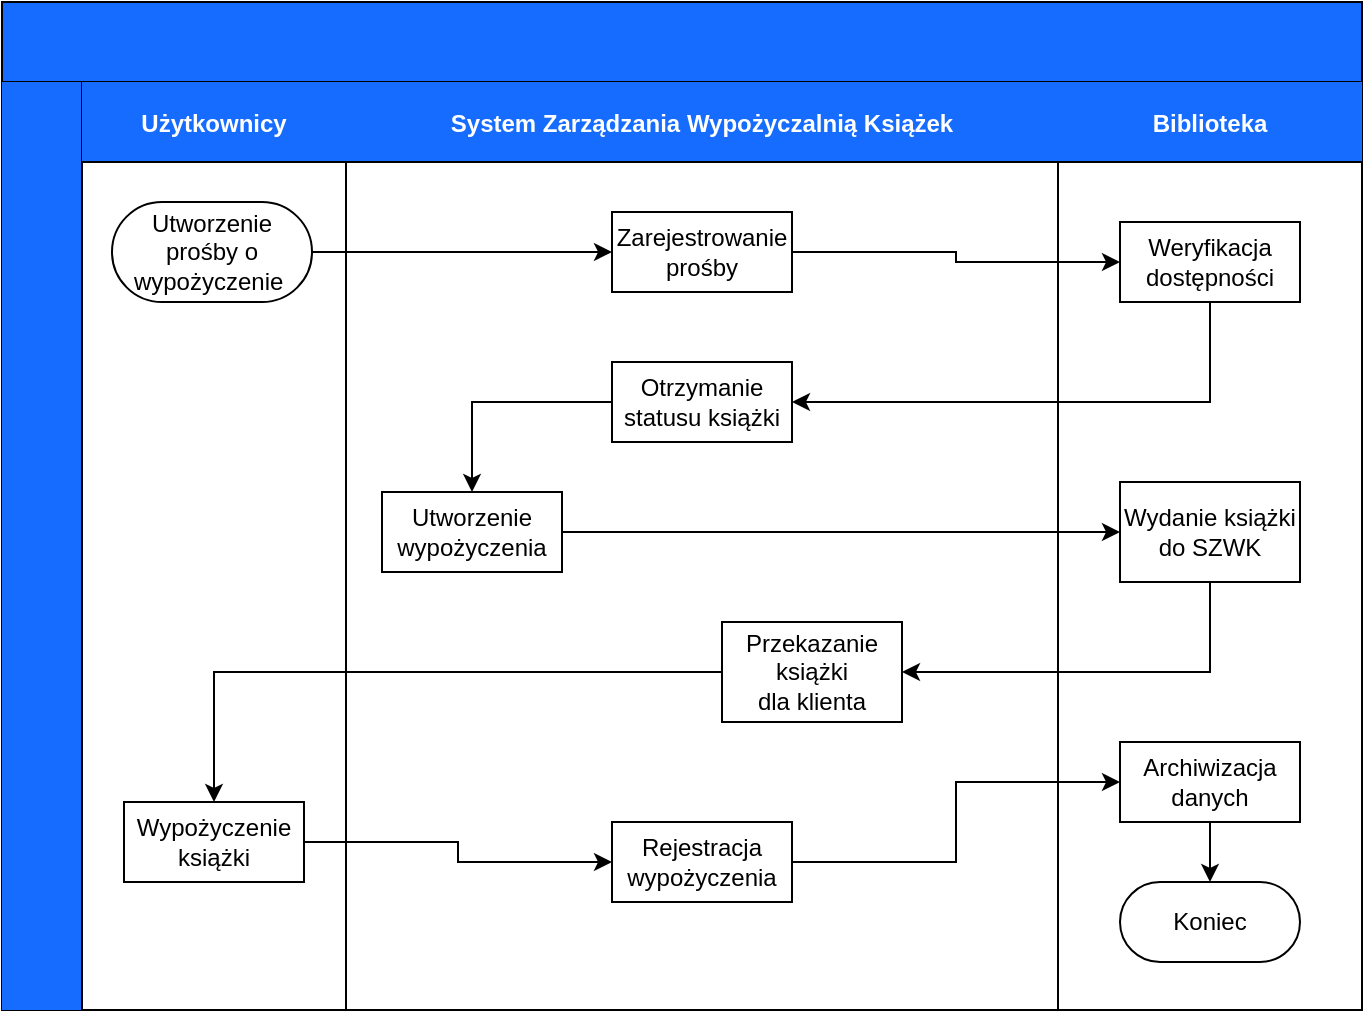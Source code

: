 <mxfile version="26.0.4">
  <diagram id="kgpKYQtTHZ0yAKxKKP6v" name="Page-1">
    <mxGraphModel dx="1393" dy="834" grid="1" gridSize="10" guides="1" tooltips="1" connect="1" arrows="1" fold="1" page="1" pageScale="1" pageWidth="850" pageHeight="1100" math="0" shadow="0">
      <root>
        <mxCell id="0" />
        <mxCell id="1" parent="0" />
        <mxCell id="3nuBFxr9cyL0pnOWT2aG-1" value="" style="shape=table;childLayout=tableLayout;startSize=40;collapsible=0;recursiveResize=0;expand=0;fillColor=#166CFF;fontStyle=1" parent="1" vertex="1">
          <mxGeometry x="120" y="30" width="680" height="504" as="geometry" />
        </mxCell>
        <mxCell id="3nuBFxr9cyL0pnOWT2aG-3" value="" style="shape=tableRow;horizontal=0;swimlaneHead=0;swimlaneBody=0;top=0;left=0;bottom=0;right=0;fillColor=#166CFF;points=[[0,0.5],[1,0.5]];portConstraint=eastwest;startSize=40;collapsible=0;recursiveResize=0;expand=0;fontStyle=1;" parent="3nuBFxr9cyL0pnOWT2aG-1" vertex="1">
          <mxGeometry y="40" width="680" height="464" as="geometry" />
        </mxCell>
        <mxCell id="3nuBFxr9cyL0pnOWT2aG-4" value="Użytkownicy" style="swimlane;swimlaneHead=0;swimlaneBody=0;connectable=0;fillColor=#166CFF;startSize=40;collapsible=0;recursiveResize=0;expand=0;fontStyle=1;fontColor=#FFFFFF;" parent="3nuBFxr9cyL0pnOWT2aG-3" vertex="1">
          <mxGeometry x="40" width="132" height="464" as="geometry">
            <mxRectangle width="132" height="464" as="alternateBounds" />
          </mxGeometry>
        </mxCell>
        <mxCell id="3nuBFxr9cyL0pnOWT2aG-6" value="Utworzenie prośby o wypożyczenie&amp;nbsp;" style="rounded=1;whiteSpace=wrap;html=1;arcSize=50;" parent="3nuBFxr9cyL0pnOWT2aG-4" vertex="1">
          <mxGeometry x="15" y="60" width="100" height="50" as="geometry" />
        </mxCell>
        <mxCell id="6RZdLacz8SiVOR_UqQPk-17" value="Wypożyczenie książki" style="rounded=0;whiteSpace=wrap;html=1;" vertex="1" parent="3nuBFxr9cyL0pnOWT2aG-4">
          <mxGeometry x="21" y="360" width="90" height="40" as="geometry" />
        </mxCell>
        <mxCell id="3nuBFxr9cyL0pnOWT2aG-8" value="System Zarządzania Wypożyczalnią Książek" style="swimlane;swimlaneHead=0;swimlaneBody=0;connectable=0;fillColor=#166CFF;startSize=40;collapsible=0;recursiveResize=0;expand=0;fontStyle=1;fontColor=#FFFFFF;" parent="3nuBFxr9cyL0pnOWT2aG-3" vertex="1">
          <mxGeometry x="172" width="356" height="464" as="geometry">
            <mxRectangle width="356" height="464" as="alternateBounds" />
          </mxGeometry>
        </mxCell>
        <mxCell id="3nuBFxr9cyL0pnOWT2aG-7" value="Zarejestrowanie prośby" style="rounded=0;whiteSpace=wrap;html=1;" parent="3nuBFxr9cyL0pnOWT2aG-8" vertex="1">
          <mxGeometry x="133" y="65" width="90" height="40" as="geometry" />
        </mxCell>
        <mxCell id="3nuBFxr9cyL0pnOWT2aG-9" value="Otrzymanie statusu książki" style="rounded=0;whiteSpace=wrap;html=1;" parent="3nuBFxr9cyL0pnOWT2aG-8" vertex="1">
          <mxGeometry x="133" y="140" width="90" height="40" as="geometry" />
        </mxCell>
        <mxCell id="6RZdLacz8SiVOR_UqQPk-20" value="Utworzenie wypożyczenia" style="rounded=0;whiteSpace=wrap;html=1;" vertex="1" parent="3nuBFxr9cyL0pnOWT2aG-8">
          <mxGeometry x="18" y="205" width="90" height="40" as="geometry" />
        </mxCell>
        <mxCell id="6RZdLacz8SiVOR_UqQPk-22" style="edgeStyle=orthogonalEdgeStyle;rounded=0;orthogonalLoop=1;jettySize=auto;html=1;entryX=0.5;entryY=0;entryDx=0;entryDy=0;" edge="1" parent="3nuBFxr9cyL0pnOWT2aG-8" source="3nuBFxr9cyL0pnOWT2aG-9" target="6RZdLacz8SiVOR_UqQPk-20">
          <mxGeometry relative="1" as="geometry" />
        </mxCell>
        <mxCell id="6RZdLacz8SiVOR_UqQPk-26" value="Rejestracja wypożyczenia" style="rounded=0;whiteSpace=wrap;html=1;" vertex="1" parent="3nuBFxr9cyL0pnOWT2aG-8">
          <mxGeometry x="133" y="370" width="90" height="40" as="geometry" />
        </mxCell>
        <mxCell id="6RZdLacz8SiVOR_UqQPk-28" value="Przekazanie książki dla&lt;span style=&quot;color: rgba(0, 0, 0, 0); font-family: monospace; font-size: 0px; text-align: start; text-wrap: nowrap;&quot;&gt;%3CmxGraphModel%3E%3Croot%3E%3CmxCell%20id%3D%220%22%2F%3E%3CmxCell%20id%3D%221%22%20parent%3D%220%22%2F%3E%3CmxCell%20id%3D%222%22%20value%3D%22Wypo%C5%BCyczenie%20ksi%C4%85%C5%BCki%22%20style%3D%22rounded%3D0%3BwhiteSpace%3Dwrap%3Bhtml%3D1%3B%22%20vertex%3D%221%22%20parent%3D%221%22%3E%3CmxGeometry%20x%3D%22181%22%20y%3D%22460%22%20width%3D%2290%22%20height%3D%2240%22%20as%3D%22geometry%22%2F%3E%3C%2FmxCell%3E%3C%2Froot%3E%3C%2FmxGraphModel%3E&lt;/span&gt;&amp;nbsp;klienta" style="rounded=0;whiteSpace=wrap;html=1;" vertex="1" parent="3nuBFxr9cyL0pnOWT2aG-8">
          <mxGeometry x="188" y="270" width="90" height="50" as="geometry" />
        </mxCell>
        <mxCell id="3nuBFxr9cyL0pnOWT2aG-11" value="Biblioteka" style="swimlane;swimlaneHead=0;swimlaneBody=0;connectable=0;fillColor=#166CFF;startSize=40;collapsible=0;recursiveResize=0;expand=0;fontStyle=1;fontColor=#FFFFFF;" parent="3nuBFxr9cyL0pnOWT2aG-3" vertex="1">
          <mxGeometry x="528" width="152" height="464" as="geometry">
            <mxRectangle width="152" height="464" as="alternateBounds" />
          </mxGeometry>
        </mxCell>
        <mxCell id="3nuBFxr9cyL0pnOWT2aG-10" value="Weryfikacja dostępności" style="rounded=0;whiteSpace=wrap;html=1;" parent="3nuBFxr9cyL0pnOWT2aG-11" vertex="1">
          <mxGeometry x="31" y="70" width="90" height="40" as="geometry" />
        </mxCell>
        <mxCell id="6RZdLacz8SiVOR_UqQPk-23" value="Wydanie książki do SZWK&lt;span style=&quot;color: rgba(0, 0, 0, 0); font-family: monospace; font-size: 0px; text-align: start; text-wrap: nowrap;&quot;&gt;%3CmxGraphModel%3E%3Croot%3E%3CmxCell%20id%3D%220%22%2F%3E%3CmxCell%20id%3D%221%22%20parent%3D%220%22%2F%3E%3CmxCell%20id%3D%222%22%20value%3D%22Wypo%C5%BCyczenie%20ksi%C4%85%C5%BCki%22%20style%3D%22rounded%3D0%3BwhiteSpace%3Dwrap%3Bhtml%3D1%3B%22%20vertex%3D%221%22%20parent%3D%221%22%3E%3CmxGeometry%20x%3D%22181%22%20y%3D%22460%22%20width%3D%2290%22%20height%3D%2240%22%20as%3D%22geometry%22%2F%3E%3C%2FmxCell%3E%3C%2Froot%3E%3C%2FmxGraphModel%&lt;/span&gt;" style="rounded=0;whiteSpace=wrap;html=1;" vertex="1" parent="3nuBFxr9cyL0pnOWT2aG-11">
          <mxGeometry x="31" y="200" width="90" height="50" as="geometry" />
        </mxCell>
        <mxCell id="3nuBFxr9cyL0pnOWT2aG-14" value="Koniec" style="rounded=1;whiteSpace=wrap;html=1;arcSize=50;" parent="3nuBFxr9cyL0pnOWT2aG-11" vertex="1">
          <mxGeometry x="31" y="400" width="90" height="40" as="geometry" />
        </mxCell>
        <mxCell id="6RZdLacz8SiVOR_UqQPk-34" style="edgeStyle=orthogonalEdgeStyle;rounded=0;orthogonalLoop=1;jettySize=auto;html=1;entryX=0.5;entryY=0;entryDx=0;entryDy=0;" edge="1" parent="3nuBFxr9cyL0pnOWT2aG-11" source="6RZdLacz8SiVOR_UqQPk-33" target="3nuBFxr9cyL0pnOWT2aG-14">
          <mxGeometry relative="1" as="geometry" />
        </mxCell>
        <mxCell id="6RZdLacz8SiVOR_UqQPk-33" value="Archiwizacja danych" style="rounded=0;whiteSpace=wrap;html=1;" vertex="1" parent="3nuBFxr9cyL0pnOWT2aG-11">
          <mxGeometry x="31" y="330" width="90" height="40" as="geometry" />
        </mxCell>
        <mxCell id="3nuBFxr9cyL0pnOWT2aG-5" style="edgeStyle=orthogonalEdgeStyle;rounded=0;orthogonalLoop=1;jettySize=auto;html=1;" parent="3nuBFxr9cyL0pnOWT2aG-3" source="3nuBFxr9cyL0pnOWT2aG-6" target="3nuBFxr9cyL0pnOWT2aG-7" edge="1">
          <mxGeometry relative="1" as="geometry" />
        </mxCell>
        <mxCell id="6RZdLacz8SiVOR_UqQPk-18" style="edgeStyle=orthogonalEdgeStyle;rounded=0;orthogonalLoop=1;jettySize=auto;html=1;" edge="1" parent="3nuBFxr9cyL0pnOWT2aG-3" source="3nuBFxr9cyL0pnOWT2aG-7" target="3nuBFxr9cyL0pnOWT2aG-10">
          <mxGeometry relative="1" as="geometry" />
        </mxCell>
        <mxCell id="6RZdLacz8SiVOR_UqQPk-24" style="edgeStyle=orthogonalEdgeStyle;rounded=0;orthogonalLoop=1;jettySize=auto;html=1;entryX=0;entryY=0.5;entryDx=0;entryDy=0;" edge="1" parent="3nuBFxr9cyL0pnOWT2aG-3" source="6RZdLacz8SiVOR_UqQPk-20" target="6RZdLacz8SiVOR_UqQPk-23">
          <mxGeometry relative="1" as="geometry" />
        </mxCell>
        <mxCell id="6RZdLacz8SiVOR_UqQPk-27" style="edgeStyle=orthogonalEdgeStyle;rounded=0;orthogonalLoop=1;jettySize=auto;html=1;entryX=0;entryY=0.5;entryDx=0;entryDy=0;" edge="1" parent="3nuBFxr9cyL0pnOWT2aG-3" source="6RZdLacz8SiVOR_UqQPk-17" target="6RZdLacz8SiVOR_UqQPk-26">
          <mxGeometry relative="1" as="geometry" />
        </mxCell>
        <mxCell id="6RZdLacz8SiVOR_UqQPk-29" style="edgeStyle=orthogonalEdgeStyle;rounded=0;orthogonalLoop=1;jettySize=auto;html=1;entryX=0.5;entryY=0;entryDx=0;entryDy=0;" edge="1" parent="3nuBFxr9cyL0pnOWT2aG-3" source="6RZdLacz8SiVOR_UqQPk-28" target="6RZdLacz8SiVOR_UqQPk-17">
          <mxGeometry relative="1" as="geometry" />
        </mxCell>
        <mxCell id="6RZdLacz8SiVOR_UqQPk-31" style="edgeStyle=orthogonalEdgeStyle;rounded=0;orthogonalLoop=1;jettySize=auto;html=1;entryX=1;entryY=0.5;entryDx=0;entryDy=0;" edge="1" parent="3nuBFxr9cyL0pnOWT2aG-3" source="3nuBFxr9cyL0pnOWT2aG-10" target="3nuBFxr9cyL0pnOWT2aG-9">
          <mxGeometry relative="1" as="geometry">
            <Array as="points">
              <mxPoint x="604" y="160" />
            </Array>
          </mxGeometry>
        </mxCell>
        <mxCell id="6RZdLacz8SiVOR_UqQPk-32" style="edgeStyle=orthogonalEdgeStyle;rounded=0;orthogonalLoop=1;jettySize=auto;html=1;entryX=1;entryY=0.5;entryDx=0;entryDy=0;" edge="1" parent="3nuBFxr9cyL0pnOWT2aG-3" source="6RZdLacz8SiVOR_UqQPk-23" target="6RZdLacz8SiVOR_UqQPk-28">
          <mxGeometry relative="1" as="geometry">
            <Array as="points">
              <mxPoint x="604" y="295" />
            </Array>
          </mxGeometry>
        </mxCell>
        <mxCell id="6RZdLacz8SiVOR_UqQPk-37" style="edgeStyle=orthogonalEdgeStyle;rounded=0;orthogonalLoop=1;jettySize=auto;html=1;entryX=0;entryY=0.5;entryDx=0;entryDy=0;" edge="1" parent="3nuBFxr9cyL0pnOWT2aG-3" source="6RZdLacz8SiVOR_UqQPk-26" target="6RZdLacz8SiVOR_UqQPk-33">
          <mxGeometry relative="1" as="geometry" />
        </mxCell>
      </root>
    </mxGraphModel>
  </diagram>
</mxfile>
